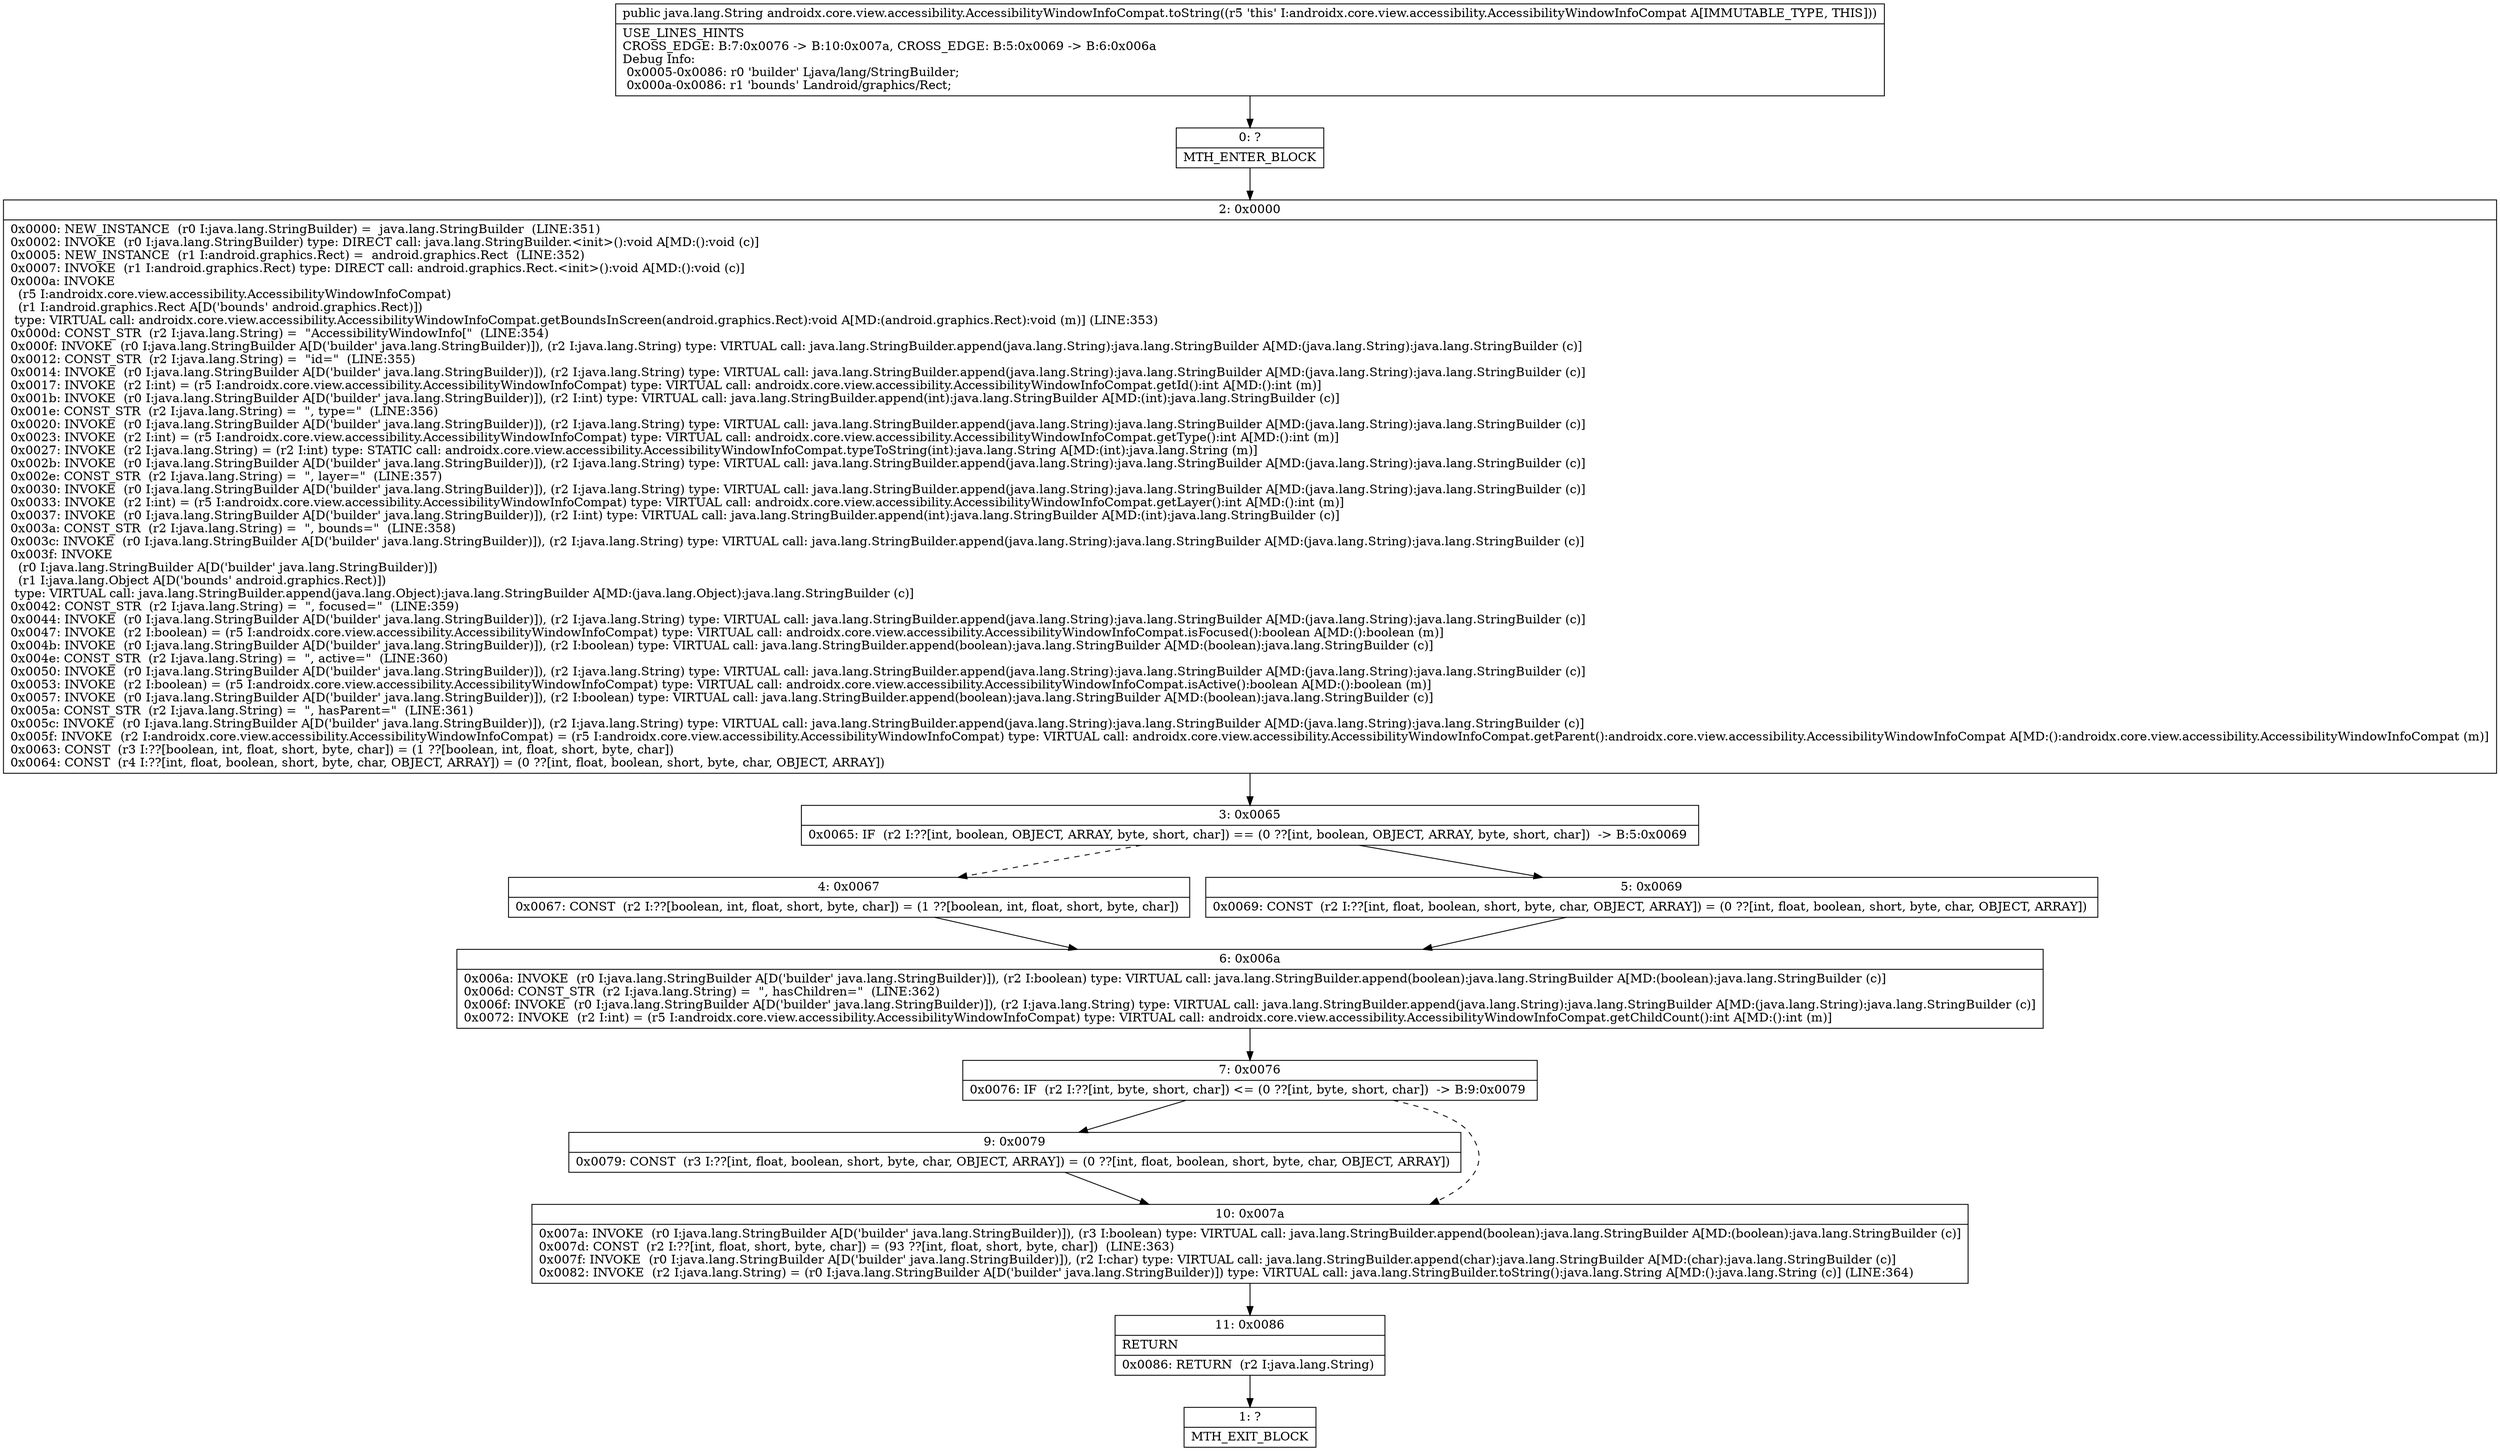 digraph "CFG forandroidx.core.view.accessibility.AccessibilityWindowInfoCompat.toString()Ljava\/lang\/String;" {
Node_0 [shape=record,label="{0\:\ ?|MTH_ENTER_BLOCK\l}"];
Node_2 [shape=record,label="{2\:\ 0x0000|0x0000: NEW_INSTANCE  (r0 I:java.lang.StringBuilder) =  java.lang.StringBuilder  (LINE:351)\l0x0002: INVOKE  (r0 I:java.lang.StringBuilder) type: DIRECT call: java.lang.StringBuilder.\<init\>():void A[MD:():void (c)]\l0x0005: NEW_INSTANCE  (r1 I:android.graphics.Rect) =  android.graphics.Rect  (LINE:352)\l0x0007: INVOKE  (r1 I:android.graphics.Rect) type: DIRECT call: android.graphics.Rect.\<init\>():void A[MD:():void (c)]\l0x000a: INVOKE  \l  (r5 I:androidx.core.view.accessibility.AccessibilityWindowInfoCompat)\l  (r1 I:android.graphics.Rect A[D('bounds' android.graphics.Rect)])\l type: VIRTUAL call: androidx.core.view.accessibility.AccessibilityWindowInfoCompat.getBoundsInScreen(android.graphics.Rect):void A[MD:(android.graphics.Rect):void (m)] (LINE:353)\l0x000d: CONST_STR  (r2 I:java.lang.String) =  \"AccessibilityWindowInfo[\"  (LINE:354)\l0x000f: INVOKE  (r0 I:java.lang.StringBuilder A[D('builder' java.lang.StringBuilder)]), (r2 I:java.lang.String) type: VIRTUAL call: java.lang.StringBuilder.append(java.lang.String):java.lang.StringBuilder A[MD:(java.lang.String):java.lang.StringBuilder (c)]\l0x0012: CONST_STR  (r2 I:java.lang.String) =  \"id=\"  (LINE:355)\l0x0014: INVOKE  (r0 I:java.lang.StringBuilder A[D('builder' java.lang.StringBuilder)]), (r2 I:java.lang.String) type: VIRTUAL call: java.lang.StringBuilder.append(java.lang.String):java.lang.StringBuilder A[MD:(java.lang.String):java.lang.StringBuilder (c)]\l0x0017: INVOKE  (r2 I:int) = (r5 I:androidx.core.view.accessibility.AccessibilityWindowInfoCompat) type: VIRTUAL call: androidx.core.view.accessibility.AccessibilityWindowInfoCompat.getId():int A[MD:():int (m)]\l0x001b: INVOKE  (r0 I:java.lang.StringBuilder A[D('builder' java.lang.StringBuilder)]), (r2 I:int) type: VIRTUAL call: java.lang.StringBuilder.append(int):java.lang.StringBuilder A[MD:(int):java.lang.StringBuilder (c)]\l0x001e: CONST_STR  (r2 I:java.lang.String) =  \", type=\"  (LINE:356)\l0x0020: INVOKE  (r0 I:java.lang.StringBuilder A[D('builder' java.lang.StringBuilder)]), (r2 I:java.lang.String) type: VIRTUAL call: java.lang.StringBuilder.append(java.lang.String):java.lang.StringBuilder A[MD:(java.lang.String):java.lang.StringBuilder (c)]\l0x0023: INVOKE  (r2 I:int) = (r5 I:androidx.core.view.accessibility.AccessibilityWindowInfoCompat) type: VIRTUAL call: androidx.core.view.accessibility.AccessibilityWindowInfoCompat.getType():int A[MD:():int (m)]\l0x0027: INVOKE  (r2 I:java.lang.String) = (r2 I:int) type: STATIC call: androidx.core.view.accessibility.AccessibilityWindowInfoCompat.typeToString(int):java.lang.String A[MD:(int):java.lang.String (m)]\l0x002b: INVOKE  (r0 I:java.lang.StringBuilder A[D('builder' java.lang.StringBuilder)]), (r2 I:java.lang.String) type: VIRTUAL call: java.lang.StringBuilder.append(java.lang.String):java.lang.StringBuilder A[MD:(java.lang.String):java.lang.StringBuilder (c)]\l0x002e: CONST_STR  (r2 I:java.lang.String) =  \", layer=\"  (LINE:357)\l0x0030: INVOKE  (r0 I:java.lang.StringBuilder A[D('builder' java.lang.StringBuilder)]), (r2 I:java.lang.String) type: VIRTUAL call: java.lang.StringBuilder.append(java.lang.String):java.lang.StringBuilder A[MD:(java.lang.String):java.lang.StringBuilder (c)]\l0x0033: INVOKE  (r2 I:int) = (r5 I:androidx.core.view.accessibility.AccessibilityWindowInfoCompat) type: VIRTUAL call: androidx.core.view.accessibility.AccessibilityWindowInfoCompat.getLayer():int A[MD:():int (m)]\l0x0037: INVOKE  (r0 I:java.lang.StringBuilder A[D('builder' java.lang.StringBuilder)]), (r2 I:int) type: VIRTUAL call: java.lang.StringBuilder.append(int):java.lang.StringBuilder A[MD:(int):java.lang.StringBuilder (c)]\l0x003a: CONST_STR  (r2 I:java.lang.String) =  \", bounds=\"  (LINE:358)\l0x003c: INVOKE  (r0 I:java.lang.StringBuilder A[D('builder' java.lang.StringBuilder)]), (r2 I:java.lang.String) type: VIRTUAL call: java.lang.StringBuilder.append(java.lang.String):java.lang.StringBuilder A[MD:(java.lang.String):java.lang.StringBuilder (c)]\l0x003f: INVOKE  \l  (r0 I:java.lang.StringBuilder A[D('builder' java.lang.StringBuilder)])\l  (r1 I:java.lang.Object A[D('bounds' android.graphics.Rect)])\l type: VIRTUAL call: java.lang.StringBuilder.append(java.lang.Object):java.lang.StringBuilder A[MD:(java.lang.Object):java.lang.StringBuilder (c)]\l0x0042: CONST_STR  (r2 I:java.lang.String) =  \", focused=\"  (LINE:359)\l0x0044: INVOKE  (r0 I:java.lang.StringBuilder A[D('builder' java.lang.StringBuilder)]), (r2 I:java.lang.String) type: VIRTUAL call: java.lang.StringBuilder.append(java.lang.String):java.lang.StringBuilder A[MD:(java.lang.String):java.lang.StringBuilder (c)]\l0x0047: INVOKE  (r2 I:boolean) = (r5 I:androidx.core.view.accessibility.AccessibilityWindowInfoCompat) type: VIRTUAL call: androidx.core.view.accessibility.AccessibilityWindowInfoCompat.isFocused():boolean A[MD:():boolean (m)]\l0x004b: INVOKE  (r0 I:java.lang.StringBuilder A[D('builder' java.lang.StringBuilder)]), (r2 I:boolean) type: VIRTUAL call: java.lang.StringBuilder.append(boolean):java.lang.StringBuilder A[MD:(boolean):java.lang.StringBuilder (c)]\l0x004e: CONST_STR  (r2 I:java.lang.String) =  \", active=\"  (LINE:360)\l0x0050: INVOKE  (r0 I:java.lang.StringBuilder A[D('builder' java.lang.StringBuilder)]), (r2 I:java.lang.String) type: VIRTUAL call: java.lang.StringBuilder.append(java.lang.String):java.lang.StringBuilder A[MD:(java.lang.String):java.lang.StringBuilder (c)]\l0x0053: INVOKE  (r2 I:boolean) = (r5 I:androidx.core.view.accessibility.AccessibilityWindowInfoCompat) type: VIRTUAL call: androidx.core.view.accessibility.AccessibilityWindowInfoCompat.isActive():boolean A[MD:():boolean (m)]\l0x0057: INVOKE  (r0 I:java.lang.StringBuilder A[D('builder' java.lang.StringBuilder)]), (r2 I:boolean) type: VIRTUAL call: java.lang.StringBuilder.append(boolean):java.lang.StringBuilder A[MD:(boolean):java.lang.StringBuilder (c)]\l0x005a: CONST_STR  (r2 I:java.lang.String) =  \", hasParent=\"  (LINE:361)\l0x005c: INVOKE  (r0 I:java.lang.StringBuilder A[D('builder' java.lang.StringBuilder)]), (r2 I:java.lang.String) type: VIRTUAL call: java.lang.StringBuilder.append(java.lang.String):java.lang.StringBuilder A[MD:(java.lang.String):java.lang.StringBuilder (c)]\l0x005f: INVOKE  (r2 I:androidx.core.view.accessibility.AccessibilityWindowInfoCompat) = (r5 I:androidx.core.view.accessibility.AccessibilityWindowInfoCompat) type: VIRTUAL call: androidx.core.view.accessibility.AccessibilityWindowInfoCompat.getParent():androidx.core.view.accessibility.AccessibilityWindowInfoCompat A[MD:():androidx.core.view.accessibility.AccessibilityWindowInfoCompat (m)]\l0x0063: CONST  (r3 I:??[boolean, int, float, short, byte, char]) = (1 ??[boolean, int, float, short, byte, char]) \l0x0064: CONST  (r4 I:??[int, float, boolean, short, byte, char, OBJECT, ARRAY]) = (0 ??[int, float, boolean, short, byte, char, OBJECT, ARRAY]) \l}"];
Node_3 [shape=record,label="{3\:\ 0x0065|0x0065: IF  (r2 I:??[int, boolean, OBJECT, ARRAY, byte, short, char]) == (0 ??[int, boolean, OBJECT, ARRAY, byte, short, char])  \-\> B:5:0x0069 \l}"];
Node_4 [shape=record,label="{4\:\ 0x0067|0x0067: CONST  (r2 I:??[boolean, int, float, short, byte, char]) = (1 ??[boolean, int, float, short, byte, char]) \l}"];
Node_6 [shape=record,label="{6\:\ 0x006a|0x006a: INVOKE  (r0 I:java.lang.StringBuilder A[D('builder' java.lang.StringBuilder)]), (r2 I:boolean) type: VIRTUAL call: java.lang.StringBuilder.append(boolean):java.lang.StringBuilder A[MD:(boolean):java.lang.StringBuilder (c)]\l0x006d: CONST_STR  (r2 I:java.lang.String) =  \", hasChildren=\"  (LINE:362)\l0x006f: INVOKE  (r0 I:java.lang.StringBuilder A[D('builder' java.lang.StringBuilder)]), (r2 I:java.lang.String) type: VIRTUAL call: java.lang.StringBuilder.append(java.lang.String):java.lang.StringBuilder A[MD:(java.lang.String):java.lang.StringBuilder (c)]\l0x0072: INVOKE  (r2 I:int) = (r5 I:androidx.core.view.accessibility.AccessibilityWindowInfoCompat) type: VIRTUAL call: androidx.core.view.accessibility.AccessibilityWindowInfoCompat.getChildCount():int A[MD:():int (m)]\l}"];
Node_7 [shape=record,label="{7\:\ 0x0076|0x0076: IF  (r2 I:??[int, byte, short, char]) \<= (0 ??[int, byte, short, char])  \-\> B:9:0x0079 \l}"];
Node_9 [shape=record,label="{9\:\ 0x0079|0x0079: CONST  (r3 I:??[int, float, boolean, short, byte, char, OBJECT, ARRAY]) = (0 ??[int, float, boolean, short, byte, char, OBJECT, ARRAY]) \l}"];
Node_10 [shape=record,label="{10\:\ 0x007a|0x007a: INVOKE  (r0 I:java.lang.StringBuilder A[D('builder' java.lang.StringBuilder)]), (r3 I:boolean) type: VIRTUAL call: java.lang.StringBuilder.append(boolean):java.lang.StringBuilder A[MD:(boolean):java.lang.StringBuilder (c)]\l0x007d: CONST  (r2 I:??[int, float, short, byte, char]) = (93 ??[int, float, short, byte, char])  (LINE:363)\l0x007f: INVOKE  (r0 I:java.lang.StringBuilder A[D('builder' java.lang.StringBuilder)]), (r2 I:char) type: VIRTUAL call: java.lang.StringBuilder.append(char):java.lang.StringBuilder A[MD:(char):java.lang.StringBuilder (c)]\l0x0082: INVOKE  (r2 I:java.lang.String) = (r0 I:java.lang.StringBuilder A[D('builder' java.lang.StringBuilder)]) type: VIRTUAL call: java.lang.StringBuilder.toString():java.lang.String A[MD:():java.lang.String (c)] (LINE:364)\l}"];
Node_11 [shape=record,label="{11\:\ 0x0086|RETURN\l|0x0086: RETURN  (r2 I:java.lang.String) \l}"];
Node_1 [shape=record,label="{1\:\ ?|MTH_EXIT_BLOCK\l}"];
Node_5 [shape=record,label="{5\:\ 0x0069|0x0069: CONST  (r2 I:??[int, float, boolean, short, byte, char, OBJECT, ARRAY]) = (0 ??[int, float, boolean, short, byte, char, OBJECT, ARRAY]) \l}"];
MethodNode[shape=record,label="{public java.lang.String androidx.core.view.accessibility.AccessibilityWindowInfoCompat.toString((r5 'this' I:androidx.core.view.accessibility.AccessibilityWindowInfoCompat A[IMMUTABLE_TYPE, THIS]))  | USE_LINES_HINTS\lCROSS_EDGE: B:7:0x0076 \-\> B:10:0x007a, CROSS_EDGE: B:5:0x0069 \-\> B:6:0x006a\lDebug Info:\l  0x0005\-0x0086: r0 'builder' Ljava\/lang\/StringBuilder;\l  0x000a\-0x0086: r1 'bounds' Landroid\/graphics\/Rect;\l}"];
MethodNode -> Node_0;Node_0 -> Node_2;
Node_2 -> Node_3;
Node_3 -> Node_4[style=dashed];
Node_3 -> Node_5;
Node_4 -> Node_6;
Node_6 -> Node_7;
Node_7 -> Node_9;
Node_7 -> Node_10[style=dashed];
Node_9 -> Node_10;
Node_10 -> Node_11;
Node_11 -> Node_1;
Node_5 -> Node_6;
}

